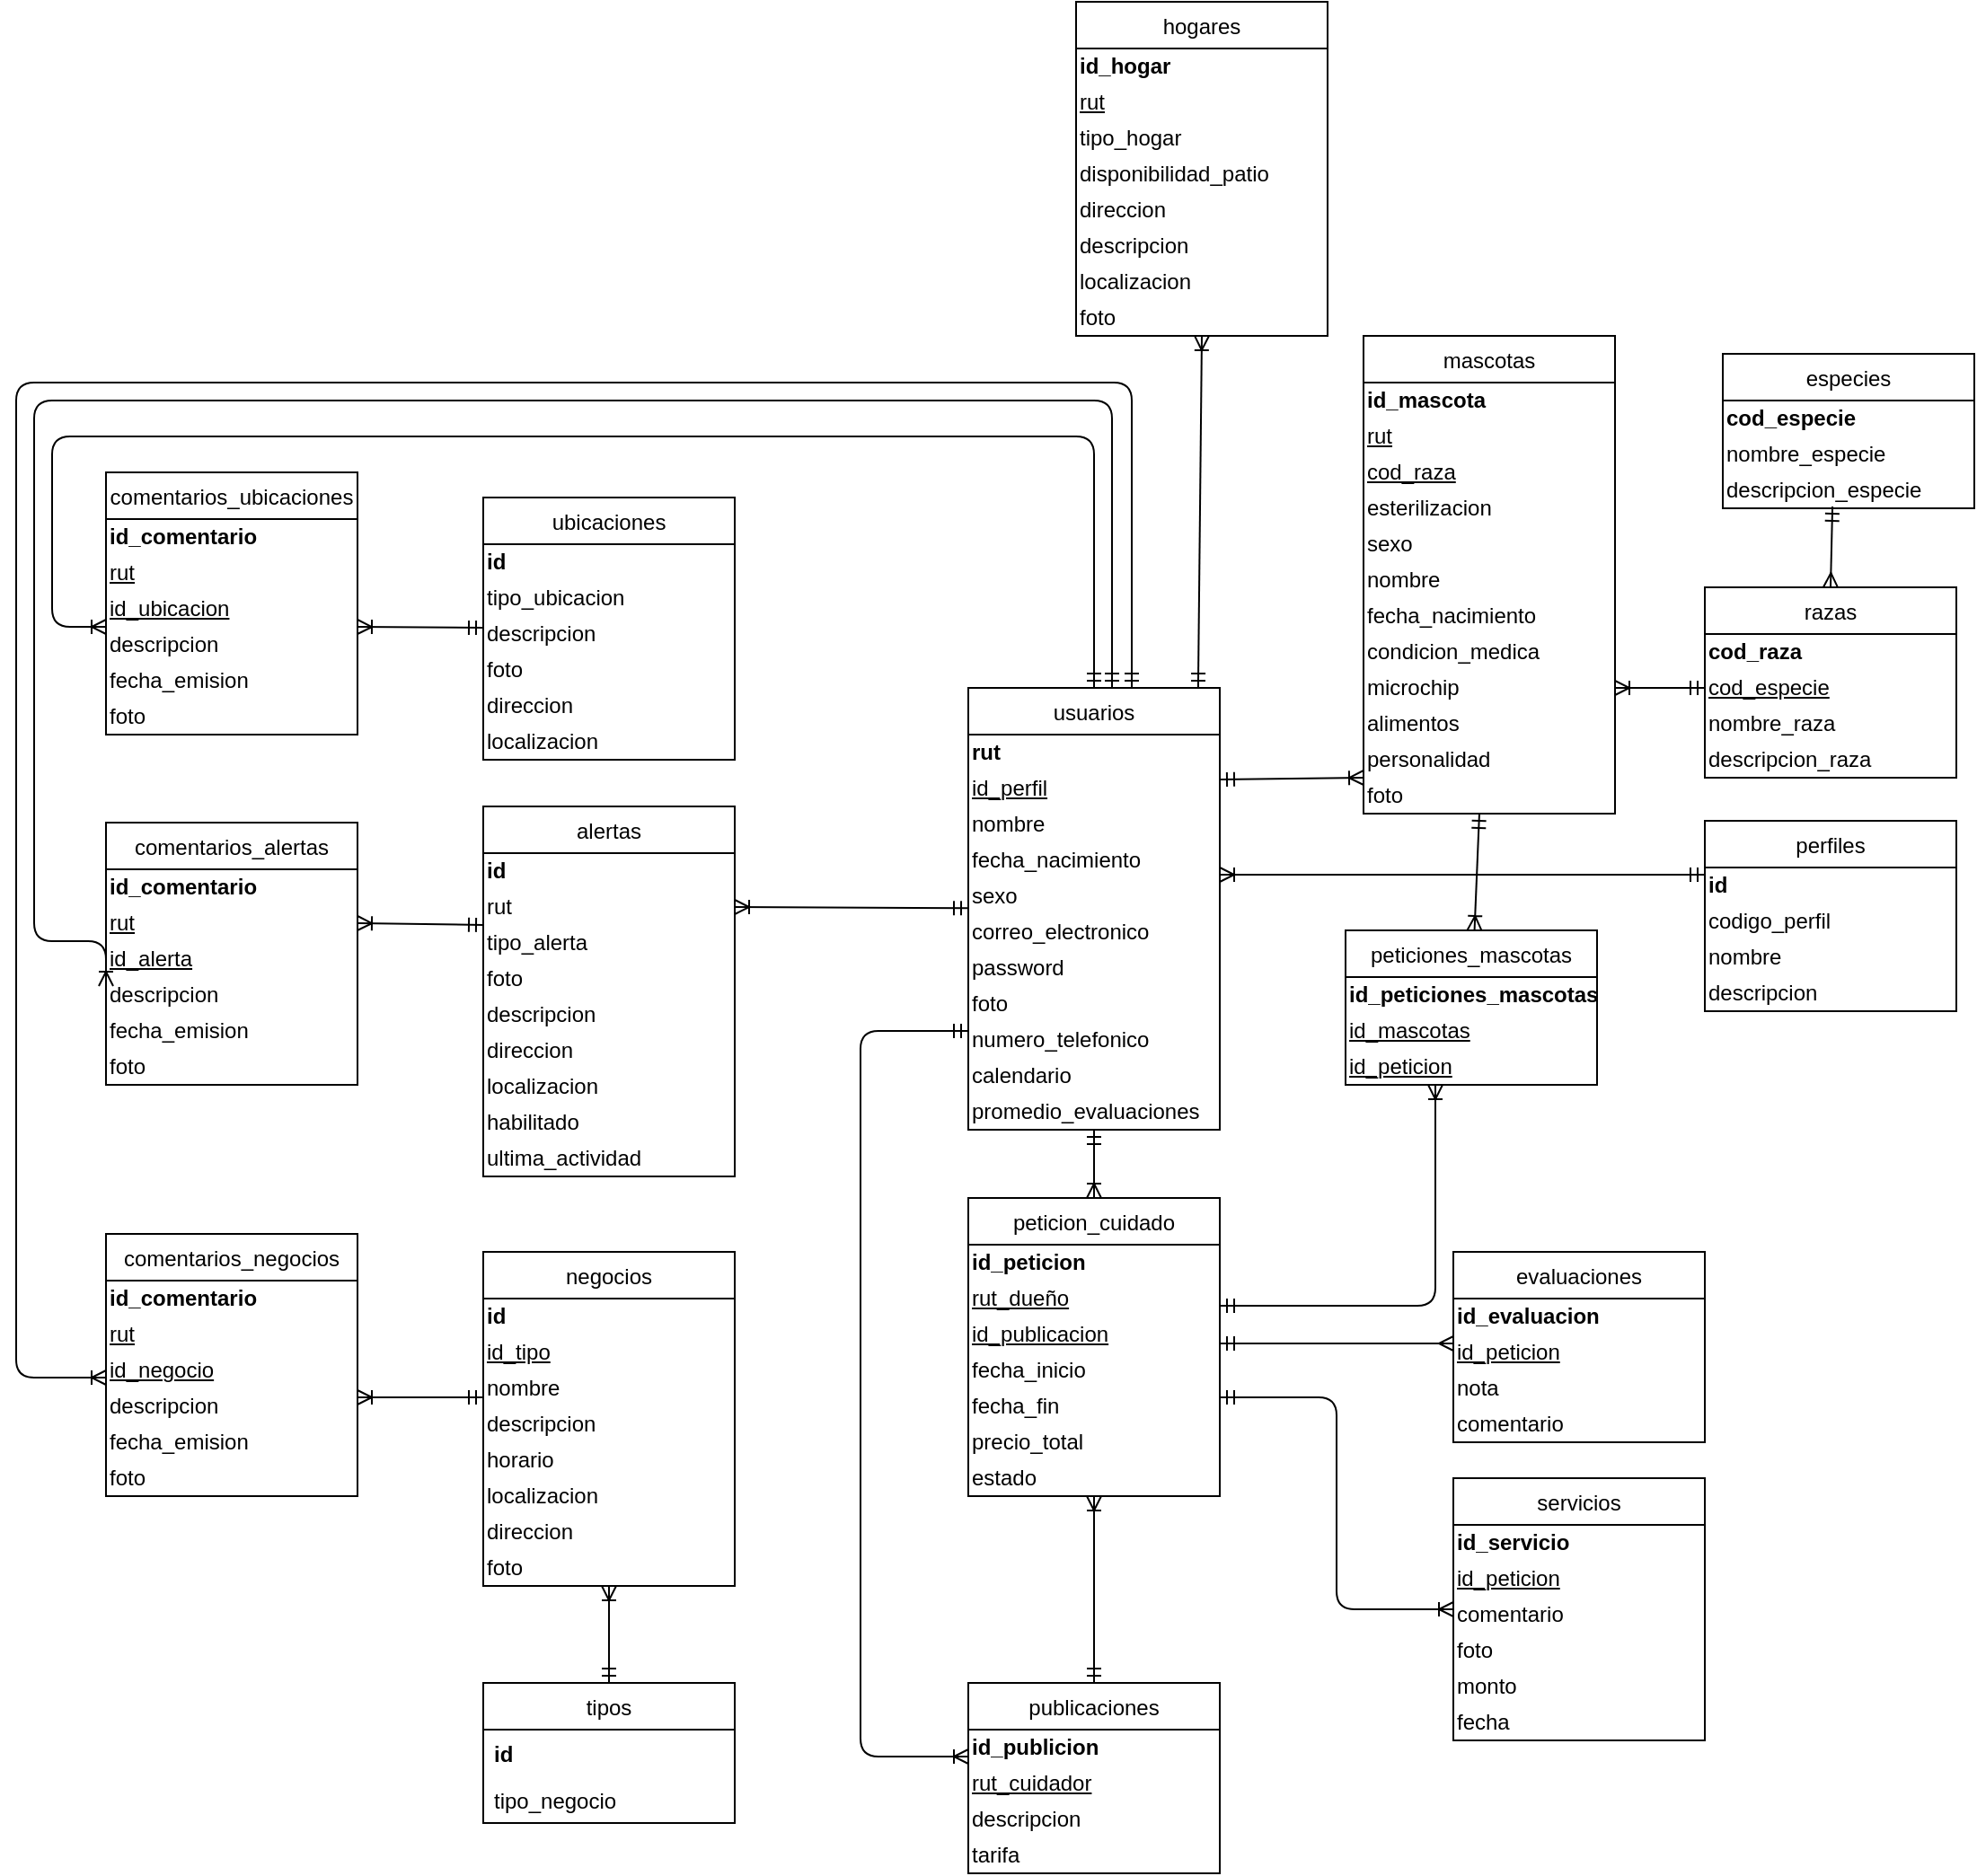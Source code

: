 <mxfile version="14.8.0"><diagram id="aYJrku9EMKudo24qxd1z" name="Page-1"><mxGraphModel dx="868" dy="2862" grid="1" gridSize="10" guides="1" tooltips="1" connect="1" arrows="1" fold="1" page="1" pageScale="1" pageWidth="827" pageHeight="1169" math="0" shadow="0"><root><mxCell id="0"/><mxCell id="1" parent="0"/><mxCell id="c9sRC5MjUOEqHkAD3L3b-1" value="usuarios" style="swimlane;fontStyle=0;childLayout=stackLayout;horizontal=1;startSize=26;fillColor=none;horizontalStack=0;resizeParent=1;resizeParentMax=0;resizeLast=0;collapsible=1;marginBottom=0;" parent="1" vertex="1"><mxGeometry x="600" y="-1304" width="140" height="246" as="geometry"/></mxCell><mxCell id="c9sRC5MjUOEqHkAD3L3b-2" value="rut" style="text;html=1;strokeColor=none;fillColor=none;align=left;verticalAlign=middle;whiteSpace=wrap;rounded=0;fontStyle=1" parent="c9sRC5MjUOEqHkAD3L3b-1" vertex="1"><mxGeometry y="26" width="140" height="20" as="geometry"/></mxCell><mxCell id="c9sRC5MjUOEqHkAD3L3b-3" value="id_perfil" style="text;html=1;strokeColor=none;fillColor=none;align=left;verticalAlign=middle;whiteSpace=wrap;rounded=0;fontStyle=4" parent="c9sRC5MjUOEqHkAD3L3b-1" vertex="1"><mxGeometry y="46" width="140" height="20" as="geometry"/></mxCell><mxCell id="c9sRC5MjUOEqHkAD3L3b-4" value="nombre" style="text;html=1;strokeColor=none;fillColor=none;align=left;verticalAlign=middle;whiteSpace=wrap;rounded=0;" parent="c9sRC5MjUOEqHkAD3L3b-1" vertex="1"><mxGeometry y="66" width="140" height="20" as="geometry"/></mxCell><mxCell id="c9sRC5MjUOEqHkAD3L3b-5" value="fecha_nacimiento" style="text;html=1;strokeColor=none;fillColor=none;align=left;verticalAlign=middle;whiteSpace=wrap;rounded=0;" parent="c9sRC5MjUOEqHkAD3L3b-1" vertex="1"><mxGeometry y="86" width="140" height="20" as="geometry"/></mxCell><mxCell id="kOnuN4DdV6ndiFWVdKKH-10" value="sexo" style="text;html=1;strokeColor=none;fillColor=none;align=left;verticalAlign=middle;whiteSpace=wrap;rounded=0;" parent="c9sRC5MjUOEqHkAD3L3b-1" vertex="1"><mxGeometry y="106" width="140" height="20" as="geometry"/></mxCell><mxCell id="c9sRC5MjUOEqHkAD3L3b-6" value="correo_electronico" style="text;html=1;strokeColor=none;fillColor=none;align=left;verticalAlign=middle;whiteSpace=wrap;rounded=0;" parent="c9sRC5MjUOEqHkAD3L3b-1" vertex="1"><mxGeometry y="126" width="140" height="20" as="geometry"/></mxCell><mxCell id="c9sRC5MjUOEqHkAD3L3b-7" value="password" style="text;html=1;strokeColor=none;fillColor=none;align=left;verticalAlign=middle;whiteSpace=wrap;rounded=0;" parent="c9sRC5MjUOEqHkAD3L3b-1" vertex="1"><mxGeometry y="146" width="140" height="20" as="geometry"/></mxCell><mxCell id="c9sRC5MjUOEqHkAD3L3b-8" value="foto" style="text;html=1;strokeColor=none;fillColor=none;align=left;verticalAlign=middle;whiteSpace=wrap;rounded=0;" parent="c9sRC5MjUOEqHkAD3L3b-1" vertex="1"><mxGeometry y="166" width="140" height="20" as="geometry"/></mxCell><mxCell id="c9sRC5MjUOEqHkAD3L3b-9" value="numero_telefonico" style="text;html=1;strokeColor=none;fillColor=none;align=left;verticalAlign=middle;whiteSpace=wrap;rounded=0;" parent="c9sRC5MjUOEqHkAD3L3b-1" vertex="1"><mxGeometry y="186" width="140" height="20" as="geometry"/></mxCell><mxCell id="c9sRC5MjUOEqHkAD3L3b-10" value="calendario" style="text;html=1;strokeColor=none;fillColor=none;align=left;verticalAlign=middle;whiteSpace=wrap;rounded=0;" parent="c9sRC5MjUOEqHkAD3L3b-1" vertex="1"><mxGeometry y="206" width="140" height="20" as="geometry"/></mxCell><mxCell id="c9sRC5MjUOEqHkAD3L3b-11" value="promedio_evaluaciones" style="text;html=1;strokeColor=none;fillColor=none;align=left;verticalAlign=middle;whiteSpace=wrap;rounded=0;" parent="c9sRC5MjUOEqHkAD3L3b-1" vertex="1"><mxGeometry y="226" width="140" height="20" as="geometry"/></mxCell><mxCell id="c9sRC5MjUOEqHkAD3L3b-12" value="perfiles" style="swimlane;fontStyle=0;childLayout=stackLayout;horizontal=1;startSize=26;fillColor=none;horizontalStack=0;resizeParent=1;resizeParentMax=0;resizeLast=0;collapsible=1;marginBottom=0;" parent="1" vertex="1"><mxGeometry x="1010" y="-1230" width="140" height="106" as="geometry"/></mxCell><mxCell id="c9sRC5MjUOEqHkAD3L3b-13" value="id" style="text;html=1;strokeColor=none;fillColor=none;align=left;verticalAlign=middle;whiteSpace=wrap;rounded=0;fontStyle=1" parent="c9sRC5MjUOEqHkAD3L3b-12" vertex="1"><mxGeometry y="26" width="140" height="20" as="geometry"/></mxCell><mxCell id="c9sRC5MjUOEqHkAD3L3b-14" value="codigo_perfil" style="text;html=1;strokeColor=none;fillColor=none;align=left;verticalAlign=middle;whiteSpace=wrap;rounded=0;" parent="c9sRC5MjUOEqHkAD3L3b-12" vertex="1"><mxGeometry y="46" width="140" height="20" as="geometry"/></mxCell><mxCell id="c9sRC5MjUOEqHkAD3L3b-15" value="nombre" style="text;html=1;strokeColor=none;fillColor=none;align=left;verticalAlign=middle;whiteSpace=wrap;rounded=0;" parent="c9sRC5MjUOEqHkAD3L3b-12" vertex="1"><mxGeometry y="66" width="140" height="20" as="geometry"/></mxCell><mxCell id="c9sRC5MjUOEqHkAD3L3b-16" value="descripcion" style="text;html=1;strokeColor=none;fillColor=none;align=left;verticalAlign=middle;whiteSpace=wrap;rounded=0;" parent="c9sRC5MjUOEqHkAD3L3b-12" vertex="1"><mxGeometry y="86" width="140" height="20" as="geometry"/></mxCell><mxCell id="c9sRC5MjUOEqHkAD3L3b-17" value="" style="endArrow=ERmandOne;html=1;endFill=0;startArrow=ERoneToMany;startFill=0;edgeStyle=orthogonalEdgeStyle;" parent="1" source="c9sRC5MjUOEqHkAD3L3b-1" target="c9sRC5MjUOEqHkAD3L3b-12" edge="1"><mxGeometry width="50" height="50" relative="1" as="geometry"><mxPoint x="1490" y="-694" as="sourcePoint"/><mxPoint x="1070" y="-1140" as="targetPoint"/><Array as="points"><mxPoint x="880" y="-1200"/><mxPoint x="880" y="-1200"/></Array></mxGeometry></mxCell><mxCell id="c9sRC5MjUOEqHkAD3L3b-18" value="mascotas" style="swimlane;fontStyle=0;childLayout=stackLayout;horizontal=1;startSize=26;fillColor=none;horizontalStack=0;resizeParent=1;resizeParentMax=0;resizeLast=0;collapsible=1;marginBottom=0;" parent="1" vertex="1"><mxGeometry x="820" y="-1500" width="140" height="266" as="geometry"/></mxCell><mxCell id="c9sRC5MjUOEqHkAD3L3b-19" value="&lt;b&gt;id_mascota&lt;/b&gt;" style="text;html=1;strokeColor=none;fillColor=none;align=left;verticalAlign=middle;whiteSpace=wrap;rounded=0;" parent="c9sRC5MjUOEqHkAD3L3b-18" vertex="1"><mxGeometry y="26" width="140" height="20" as="geometry"/></mxCell><mxCell id="c9sRC5MjUOEqHkAD3L3b-20" value="&lt;u&gt;rut&lt;/u&gt;" style="text;html=1;strokeColor=none;fillColor=none;align=left;verticalAlign=middle;whiteSpace=wrap;rounded=0;" parent="c9sRC5MjUOEqHkAD3L3b-18" vertex="1"><mxGeometry y="46" width="140" height="20" as="geometry"/></mxCell><mxCell id="c9sRC5MjUOEqHkAD3L3b-21" value="&lt;u&gt;cod_raza&lt;/u&gt;" style="text;html=1;strokeColor=none;fillColor=none;align=left;verticalAlign=middle;whiteSpace=wrap;rounded=0;" parent="c9sRC5MjUOEqHkAD3L3b-18" vertex="1"><mxGeometry y="66" width="140" height="20" as="geometry"/></mxCell><mxCell id="c9sRC5MjUOEqHkAD3L3b-23" value="esterilizacion" style="text;html=1;strokeColor=none;fillColor=none;align=left;verticalAlign=middle;whiteSpace=wrap;rounded=0;" parent="c9sRC5MjUOEqHkAD3L3b-18" vertex="1"><mxGeometry y="86" width="140" height="20" as="geometry"/></mxCell><mxCell id="c9sRC5MjUOEqHkAD3L3b-24" value="sexo" style="text;html=1;strokeColor=none;fillColor=none;align=left;verticalAlign=middle;whiteSpace=wrap;rounded=0;" parent="c9sRC5MjUOEqHkAD3L3b-18" vertex="1"><mxGeometry y="106" width="140" height="20" as="geometry"/></mxCell><mxCell id="c9sRC5MjUOEqHkAD3L3b-25" value="nombre" style="text;html=1;strokeColor=none;fillColor=none;align=left;verticalAlign=middle;whiteSpace=wrap;rounded=0;" parent="c9sRC5MjUOEqHkAD3L3b-18" vertex="1"><mxGeometry y="126" width="140" height="20" as="geometry"/></mxCell><mxCell id="c9sRC5MjUOEqHkAD3L3b-26" value="fecha_nacimiento" style="text;html=1;strokeColor=none;fillColor=none;align=left;verticalAlign=middle;whiteSpace=wrap;rounded=0;" parent="c9sRC5MjUOEqHkAD3L3b-18" vertex="1"><mxGeometry y="146" width="140" height="20" as="geometry"/></mxCell><mxCell id="c9sRC5MjUOEqHkAD3L3b-27" value="condicion_medica" style="text;html=1;strokeColor=none;fillColor=none;align=left;verticalAlign=middle;whiteSpace=wrap;rounded=0;" parent="c9sRC5MjUOEqHkAD3L3b-18" vertex="1"><mxGeometry y="166" width="140" height="20" as="geometry"/></mxCell><mxCell id="c9sRC5MjUOEqHkAD3L3b-28" value="microchip" style="text;html=1;strokeColor=none;fillColor=none;align=left;verticalAlign=middle;whiteSpace=wrap;rounded=0;" parent="c9sRC5MjUOEqHkAD3L3b-18" vertex="1"><mxGeometry y="186" width="140" height="20" as="geometry"/></mxCell><mxCell id="c9sRC5MjUOEqHkAD3L3b-29" value="alimentos" style="text;html=1;strokeColor=none;fillColor=none;align=left;verticalAlign=middle;whiteSpace=wrap;rounded=0;" parent="c9sRC5MjUOEqHkAD3L3b-18" vertex="1"><mxGeometry y="206" width="140" height="20" as="geometry"/></mxCell><mxCell id="c9sRC5MjUOEqHkAD3L3b-30" value="personalidad" style="text;html=1;strokeColor=none;fillColor=none;align=left;verticalAlign=middle;whiteSpace=wrap;rounded=0;" parent="c9sRC5MjUOEqHkAD3L3b-18" vertex="1"><mxGeometry y="226" width="140" height="20" as="geometry"/></mxCell><mxCell id="c9sRC5MjUOEqHkAD3L3b-31" value="foto" style="text;html=1;strokeColor=none;fillColor=none;align=left;verticalAlign=middle;whiteSpace=wrap;rounded=0;" parent="c9sRC5MjUOEqHkAD3L3b-18" vertex="1"><mxGeometry y="246" width="140" height="20" as="geometry"/></mxCell><mxCell id="c9sRC5MjUOEqHkAD3L3b-32" value="ubicaciones" style="swimlane;fontStyle=0;childLayout=stackLayout;horizontal=1;startSize=26;fillColor=none;horizontalStack=0;resizeParent=1;resizeParentMax=0;resizeLast=0;collapsible=1;marginBottom=0;" parent="1" vertex="1"><mxGeometry x="330" y="-1410" width="140" height="146" as="geometry"/></mxCell><mxCell id="c9sRC5MjUOEqHkAD3L3b-33" value="id" style="text;html=1;strokeColor=none;fillColor=none;align=left;verticalAlign=middle;whiteSpace=wrap;rounded=0;fontStyle=1" parent="c9sRC5MjUOEqHkAD3L3b-32" vertex="1"><mxGeometry y="26" width="140" height="20" as="geometry"/></mxCell><mxCell id="c9sRC5MjUOEqHkAD3L3b-34" value="tipo_ubicacion" style="text;html=1;strokeColor=none;fillColor=none;align=left;verticalAlign=middle;whiteSpace=wrap;rounded=0;" parent="c9sRC5MjUOEqHkAD3L3b-32" vertex="1"><mxGeometry y="46" width="140" height="20" as="geometry"/></mxCell><mxCell id="c9sRC5MjUOEqHkAD3L3b-35" value="descripcion" style="text;html=1;strokeColor=none;fillColor=none;align=left;verticalAlign=middle;whiteSpace=wrap;rounded=0;" parent="c9sRC5MjUOEqHkAD3L3b-32" vertex="1"><mxGeometry y="66" width="140" height="20" as="geometry"/></mxCell><mxCell id="c9sRC5MjUOEqHkAD3L3b-36" value="foto" style="text;html=1;strokeColor=none;fillColor=none;align=left;verticalAlign=middle;whiteSpace=wrap;rounded=0;" parent="c9sRC5MjUOEqHkAD3L3b-32" vertex="1"><mxGeometry y="86" width="140" height="20" as="geometry"/></mxCell><mxCell id="c9sRC5MjUOEqHkAD3L3b-37" value="direccion" style="text;html=1;strokeColor=none;fillColor=none;align=left;verticalAlign=middle;whiteSpace=wrap;rounded=0;" parent="c9sRC5MjUOEqHkAD3L3b-32" vertex="1"><mxGeometry y="106" width="140" height="20" as="geometry"/></mxCell><mxCell id="IQUDSJNcsBVs6MviuSkj-10" value="localizacion" style="text;html=1;strokeColor=none;fillColor=none;align=left;verticalAlign=middle;whiteSpace=wrap;rounded=0;" parent="c9sRC5MjUOEqHkAD3L3b-32" vertex="1"><mxGeometry y="126" width="140" height="20" as="geometry"/></mxCell><mxCell id="c9sRC5MjUOEqHkAD3L3b-38" value="alertas" style="swimlane;fontStyle=0;childLayout=stackLayout;horizontal=1;startSize=26;fillColor=none;horizontalStack=0;resizeParent=1;resizeParentMax=0;resizeLast=0;collapsible=1;marginBottom=0;" parent="1" vertex="1"><mxGeometry x="330" y="-1238" width="140" height="206" as="geometry"/></mxCell><mxCell id="c9sRC5MjUOEqHkAD3L3b-39" value="id" style="text;html=1;strokeColor=none;fillColor=none;align=left;verticalAlign=middle;whiteSpace=wrap;rounded=0;fontStyle=1" parent="c9sRC5MjUOEqHkAD3L3b-38" vertex="1"><mxGeometry y="26" width="140" height="20" as="geometry"/></mxCell><mxCell id="c9sRC5MjUOEqHkAD3L3b-40" value="rut" style="text;html=1;strokeColor=none;fillColor=none;align=left;verticalAlign=middle;whiteSpace=wrap;rounded=0;" parent="c9sRC5MjUOEqHkAD3L3b-38" vertex="1"><mxGeometry y="46" width="140" height="20" as="geometry"/></mxCell><mxCell id="c9sRC5MjUOEqHkAD3L3b-41" value="tipo_alerta" style="text;html=1;strokeColor=none;fillColor=none;align=left;verticalAlign=middle;whiteSpace=wrap;rounded=0;" parent="c9sRC5MjUOEqHkAD3L3b-38" vertex="1"><mxGeometry y="66" width="140" height="20" as="geometry"/></mxCell><mxCell id="c9sRC5MjUOEqHkAD3L3b-43" value="foto" style="text;html=1;strokeColor=none;fillColor=none;align=left;verticalAlign=middle;whiteSpace=wrap;rounded=0;" parent="c9sRC5MjUOEqHkAD3L3b-38" vertex="1"><mxGeometry y="86" width="140" height="20" as="geometry"/></mxCell><mxCell id="c9sRC5MjUOEqHkAD3L3b-44" value="descripcion" style="text;html=1;strokeColor=none;fillColor=none;align=left;verticalAlign=middle;whiteSpace=wrap;rounded=0;" parent="c9sRC5MjUOEqHkAD3L3b-38" vertex="1"><mxGeometry y="106" width="140" height="20" as="geometry"/></mxCell><mxCell id="c9sRC5MjUOEqHkAD3L3b-45" value="direccion" style="text;html=1;strokeColor=none;fillColor=none;align=left;verticalAlign=middle;whiteSpace=wrap;rounded=0;" parent="c9sRC5MjUOEqHkAD3L3b-38" vertex="1"><mxGeometry y="126" width="140" height="20" as="geometry"/></mxCell><mxCell id="IQUDSJNcsBVs6MviuSkj-12" value="localizacion" style="text;html=1;strokeColor=none;fillColor=none;align=left;verticalAlign=middle;whiteSpace=wrap;rounded=0;" parent="c9sRC5MjUOEqHkAD3L3b-38" vertex="1"><mxGeometry y="146" width="140" height="20" as="geometry"/></mxCell><mxCell id="c9sRC5MjUOEqHkAD3L3b-46" value="habilitado" style="text;html=1;strokeColor=none;fillColor=none;align=left;verticalAlign=middle;whiteSpace=wrap;rounded=0;" parent="c9sRC5MjUOEqHkAD3L3b-38" vertex="1"><mxGeometry y="166" width="140" height="20" as="geometry"/></mxCell><mxCell id="c9sRC5MjUOEqHkAD3L3b-47" value="ultima_actividad" style="text;html=1;strokeColor=none;fillColor=none;align=left;verticalAlign=middle;whiteSpace=wrap;rounded=0;" parent="c9sRC5MjUOEqHkAD3L3b-38" vertex="1"><mxGeometry y="186" width="140" height="20" as="geometry"/></mxCell><mxCell id="c9sRC5MjUOEqHkAD3L3b-48" value="publicaciones" style="swimlane;fontStyle=0;childLayout=stackLayout;horizontal=1;startSize=26;fillColor=none;horizontalStack=0;resizeParent=1;resizeParentMax=0;resizeLast=0;collapsible=1;marginBottom=0;align=center;" parent="1" vertex="1"><mxGeometry x="600" y="-750" width="140" height="106" as="geometry"/></mxCell><mxCell id="c9sRC5MjUOEqHkAD3L3b-49" value="id_publicion" style="text;html=1;strokeColor=none;fillColor=none;align=left;verticalAlign=middle;whiteSpace=wrap;rounded=0;fontStyle=1" parent="c9sRC5MjUOEqHkAD3L3b-48" vertex="1"><mxGeometry y="26" width="140" height="20" as="geometry"/></mxCell><mxCell id="c9sRC5MjUOEqHkAD3L3b-50" value="&lt;span&gt;rut_cuidador&lt;/span&gt;" style="text;html=1;strokeColor=none;fillColor=none;align=left;verticalAlign=middle;whiteSpace=wrap;rounded=0;fontStyle=4" parent="c9sRC5MjUOEqHkAD3L3b-48" vertex="1"><mxGeometry y="46" width="140" height="20" as="geometry"/></mxCell><mxCell id="c9sRC5MjUOEqHkAD3L3b-51" value="descripcion" style="text;html=1;strokeColor=none;fillColor=none;align=left;verticalAlign=middle;whiteSpace=wrap;rounded=0;" parent="c9sRC5MjUOEqHkAD3L3b-48" vertex="1"><mxGeometry y="66" width="140" height="20" as="geometry"/></mxCell><mxCell id="c9sRC5MjUOEqHkAD3L3b-52" value="tarifa" style="text;html=1;strokeColor=none;fillColor=none;align=left;verticalAlign=middle;whiteSpace=wrap;rounded=0;" parent="c9sRC5MjUOEqHkAD3L3b-48" vertex="1"><mxGeometry y="86" width="140" height="20" as="geometry"/></mxCell><mxCell id="c9sRC5MjUOEqHkAD3L3b-53" value="" style="endArrow=ERoneToMany;html=1;endFill=0;startArrow=ERmandOne;startFill=0;entryX=1;entryY=0.5;entryDx=0;entryDy=0;" parent="1" source="c9sRC5MjUOEqHkAD3L3b-1" target="c9sRC5MjUOEqHkAD3L3b-40" edge="1"><mxGeometry width="50" height="50" relative="1" as="geometry"><mxPoint x="600" y="-1253" as="sourcePoint"/><mxPoint x="530" y="-1244" as="targetPoint"/></mxGeometry></mxCell><mxCell id="c9sRC5MjUOEqHkAD3L3b-54" value="negocios" style="swimlane;fontStyle=0;childLayout=stackLayout;horizontal=1;startSize=26;fillColor=none;horizontalStack=0;resizeParent=1;resizeParentMax=0;resizeLast=0;collapsible=1;marginBottom=0;" parent="1" vertex="1"><mxGeometry x="330" y="-990" width="140" height="186" as="geometry"/></mxCell><mxCell id="c9sRC5MjUOEqHkAD3L3b-55" value="id" style="text;html=1;strokeColor=none;fillColor=none;align=left;verticalAlign=middle;whiteSpace=wrap;rounded=0;fontStyle=1" parent="c9sRC5MjUOEqHkAD3L3b-54" vertex="1"><mxGeometry y="26" width="140" height="20" as="geometry"/></mxCell><mxCell id="c9sRC5MjUOEqHkAD3L3b-56" value="id_tipo" style="text;html=1;strokeColor=none;fillColor=none;align=left;verticalAlign=middle;whiteSpace=wrap;rounded=0;fontStyle=4" parent="c9sRC5MjUOEqHkAD3L3b-54" vertex="1"><mxGeometry y="46" width="140" height="20" as="geometry"/></mxCell><mxCell id="c9sRC5MjUOEqHkAD3L3b-57" value="nombre" style="text;html=1;strokeColor=none;fillColor=none;align=left;verticalAlign=middle;whiteSpace=wrap;rounded=0;" parent="c9sRC5MjUOEqHkAD3L3b-54" vertex="1"><mxGeometry y="66" width="140" height="20" as="geometry"/></mxCell><mxCell id="c9sRC5MjUOEqHkAD3L3b-58" value="descripcion" style="text;html=1;strokeColor=none;fillColor=none;align=left;verticalAlign=middle;whiteSpace=wrap;rounded=0;" parent="c9sRC5MjUOEqHkAD3L3b-54" vertex="1"><mxGeometry y="86" width="140" height="20" as="geometry"/></mxCell><mxCell id="c9sRC5MjUOEqHkAD3L3b-59" value="horario" style="text;html=1;strokeColor=none;fillColor=none;align=left;verticalAlign=middle;whiteSpace=wrap;rounded=0;" parent="c9sRC5MjUOEqHkAD3L3b-54" vertex="1"><mxGeometry y="106" width="140" height="20" as="geometry"/></mxCell><mxCell id="IQUDSJNcsBVs6MviuSkj-13" value="localizacion" style="text;html=1;strokeColor=none;fillColor=none;align=left;verticalAlign=middle;whiteSpace=wrap;rounded=0;" parent="c9sRC5MjUOEqHkAD3L3b-54" vertex="1"><mxGeometry y="126" width="140" height="20" as="geometry"/></mxCell><mxCell id="c9sRC5MjUOEqHkAD3L3b-60" value="direccion" style="text;html=1;strokeColor=none;fillColor=none;align=left;verticalAlign=middle;whiteSpace=wrap;rounded=0;" parent="c9sRC5MjUOEqHkAD3L3b-54" vertex="1"><mxGeometry y="146" width="140" height="20" as="geometry"/></mxCell><mxCell id="c9sRC5MjUOEqHkAD3L3b-61" value="foto" style="text;html=1;strokeColor=none;fillColor=none;align=left;verticalAlign=middle;whiteSpace=wrap;rounded=0;" parent="c9sRC5MjUOEqHkAD3L3b-54" vertex="1"><mxGeometry y="166" width="140" height="20" as="geometry"/></mxCell><mxCell id="c9sRC5MjUOEqHkAD3L3b-62" value="especies" style="swimlane;fontStyle=0;childLayout=stackLayout;horizontal=1;startSize=26;fillColor=none;horizontalStack=0;resizeParent=1;resizeParentMax=0;resizeLast=0;collapsible=1;marginBottom=0;align=center;" parent="1" vertex="1"><mxGeometry x="1020" y="-1490" width="140" height="86" as="geometry"/></mxCell><mxCell id="c9sRC5MjUOEqHkAD3L3b-63" value="cod_especie" style="text;html=1;strokeColor=none;fillColor=none;align=left;verticalAlign=middle;whiteSpace=wrap;rounded=0;fontStyle=1" parent="c9sRC5MjUOEqHkAD3L3b-62" vertex="1"><mxGeometry y="26" width="140" height="20" as="geometry"/></mxCell><mxCell id="c9sRC5MjUOEqHkAD3L3b-64" value="nombre_especie" style="text;html=1;strokeColor=none;fillColor=none;align=left;verticalAlign=middle;whiteSpace=wrap;rounded=0;" parent="c9sRC5MjUOEqHkAD3L3b-62" vertex="1"><mxGeometry y="46" width="140" height="20" as="geometry"/></mxCell><mxCell id="c9sRC5MjUOEqHkAD3L3b-65" value="descripcion_especie" style="text;html=1;strokeColor=none;fillColor=none;align=left;verticalAlign=middle;whiteSpace=wrap;rounded=0;" parent="c9sRC5MjUOEqHkAD3L3b-62" vertex="1"><mxGeometry y="66" width="140" height="20" as="geometry"/></mxCell><mxCell id="c9sRC5MjUOEqHkAD3L3b-66" value="hogares" style="swimlane;fontStyle=0;childLayout=stackLayout;horizontal=1;startSize=26;fillColor=none;horizontalStack=0;resizeParent=1;resizeParentMax=0;resizeLast=0;collapsible=1;marginBottom=0;align=center;" parent="1" vertex="1"><mxGeometry x="660" y="-1686" width="140" height="186" as="geometry"/></mxCell><mxCell id="c9sRC5MjUOEqHkAD3L3b-67" value="id_hogar" style="text;html=1;strokeColor=none;fillColor=none;align=left;verticalAlign=middle;whiteSpace=wrap;rounded=0;fontStyle=1" parent="c9sRC5MjUOEqHkAD3L3b-66" vertex="1"><mxGeometry y="26" width="140" height="20" as="geometry"/></mxCell><mxCell id="c9sRC5MjUOEqHkAD3L3b-68" value="&lt;u&gt;rut&lt;/u&gt;" style="text;html=1;strokeColor=none;fillColor=none;align=left;verticalAlign=middle;whiteSpace=wrap;rounded=0;" parent="c9sRC5MjUOEqHkAD3L3b-66" vertex="1"><mxGeometry y="46" width="140" height="20" as="geometry"/></mxCell><mxCell id="c9sRC5MjUOEqHkAD3L3b-69" value="tipo_hogar" style="text;html=1;strokeColor=none;fillColor=none;align=left;verticalAlign=middle;whiteSpace=wrap;rounded=0;" parent="c9sRC5MjUOEqHkAD3L3b-66" vertex="1"><mxGeometry y="66" width="140" height="20" as="geometry"/></mxCell><mxCell id="c9sRC5MjUOEqHkAD3L3b-70" value="disponibilidad_patio" style="text;html=1;strokeColor=none;fillColor=none;align=left;verticalAlign=middle;whiteSpace=wrap;rounded=0;" parent="c9sRC5MjUOEqHkAD3L3b-66" vertex="1"><mxGeometry y="86" width="140" height="20" as="geometry"/></mxCell><mxCell id="c9sRC5MjUOEqHkAD3L3b-71" value="direccion" style="text;html=1;strokeColor=none;fillColor=none;align=left;verticalAlign=middle;whiteSpace=wrap;rounded=0;" parent="c9sRC5MjUOEqHkAD3L3b-66" vertex="1"><mxGeometry y="106" width="140" height="20" as="geometry"/></mxCell><mxCell id="c9sRC5MjUOEqHkAD3L3b-72" value="descripcion" style="text;html=1;strokeColor=none;fillColor=none;align=left;verticalAlign=middle;whiteSpace=wrap;rounded=0;" parent="c9sRC5MjUOEqHkAD3L3b-66" vertex="1"><mxGeometry y="126" width="140" height="20" as="geometry"/></mxCell><mxCell id="IQUDSJNcsBVs6MviuSkj-14" value="localizacion" style="text;html=1;strokeColor=none;fillColor=none;align=left;verticalAlign=middle;whiteSpace=wrap;rounded=0;" parent="c9sRC5MjUOEqHkAD3L3b-66" vertex="1"><mxGeometry y="146" width="140" height="20" as="geometry"/></mxCell><mxCell id="c9sRC5MjUOEqHkAD3L3b-73" value="foto" style="text;html=1;strokeColor=none;fillColor=none;align=left;verticalAlign=middle;whiteSpace=wrap;rounded=0;" parent="c9sRC5MjUOEqHkAD3L3b-66" vertex="1"><mxGeometry y="166" width="140" height="20" as="geometry"/></mxCell><mxCell id="c9sRC5MjUOEqHkAD3L3b-74" value="" style="endArrow=ERoneToMany;html=1;endFill=0;startArrow=ERmandOne;startFill=0;entryX=1;entryY=0.5;entryDx=0;entryDy=0;exitX=0;exitY=0.5;exitDx=0;exitDy=0;" parent="1" source="c9sRC5MjUOEqHkAD3L3b-91" target="c9sRC5MjUOEqHkAD3L3b-28" edge="1"><mxGeometry width="50" height="50" relative="1" as="geometry"><mxPoint x="990" y="-1225" as="sourcePoint"/><mxPoint x="1000" y="-1108" as="targetPoint"/></mxGeometry></mxCell><mxCell id="c9sRC5MjUOEqHkAD3L3b-75" value="" style="endArrow=ERoneToMany;html=1;endFill=0;startArrow=ERmandOne;startFill=0;exitX=0;exitY=0.75;exitDx=0;exitDy=0;edgeStyle=orthogonalEdgeStyle;entryX=1;entryY=0.25;entryDx=0;entryDy=0;" parent="1" source="c9sRC5MjUOEqHkAD3L3b-57" target="c9sRC5MjUOEqHkAD3L3b-98" edge="1"><mxGeometry width="50" height="50" relative="1" as="geometry"><mxPoint x="320" y="-975" as="sourcePoint"/><mxPoint x="217.28" y="-1189.404" as="targetPoint"/></mxGeometry></mxCell><mxCell id="c9sRC5MjUOEqHkAD3L3b-76" value="comentarios_alertas" style="swimlane;fontStyle=0;childLayout=stackLayout;horizontal=1;startSize=26;fillColor=none;horizontalStack=0;resizeParent=1;resizeParentMax=0;resizeLast=0;collapsible=1;marginBottom=0;align=center;" parent="1" vertex="1"><mxGeometry x="120" y="-1229" width="140" height="146" as="geometry"/></mxCell><mxCell id="wD0EMDPoO6Ipa8zber-W-6" value="id_comentario" style="text;html=1;strokeColor=none;fillColor=none;align=left;verticalAlign=middle;whiteSpace=wrap;rounded=0;fontStyle=1" parent="c9sRC5MjUOEqHkAD3L3b-76" vertex="1"><mxGeometry y="26" width="140" height="20" as="geometry"/></mxCell><mxCell id="c9sRC5MjUOEqHkAD3L3b-77" value="rut" style="text;html=1;strokeColor=none;fillColor=none;align=left;verticalAlign=middle;whiteSpace=wrap;rounded=0;fontStyle=4" parent="c9sRC5MjUOEqHkAD3L3b-76" vertex="1"><mxGeometry y="46" width="140" height="20" as="geometry"/></mxCell><mxCell id="c9sRC5MjUOEqHkAD3L3b-78" value="id_alerta" style="text;html=1;strokeColor=none;fillColor=none;align=left;verticalAlign=middle;whiteSpace=wrap;rounded=0;fontStyle=4" parent="c9sRC5MjUOEqHkAD3L3b-76" vertex="1"><mxGeometry y="66" width="140" height="20" as="geometry"/></mxCell><mxCell id="c9sRC5MjUOEqHkAD3L3b-79" value="descripcion" style="text;html=1;strokeColor=none;fillColor=none;align=left;verticalAlign=middle;whiteSpace=wrap;rounded=0;" parent="c9sRC5MjUOEqHkAD3L3b-76" vertex="1"><mxGeometry y="86" width="140" height="20" as="geometry"/></mxCell><mxCell id="c9sRC5MjUOEqHkAD3L3b-80" value="fecha_emision" style="text;html=1;strokeColor=none;fillColor=none;align=left;verticalAlign=middle;whiteSpace=wrap;rounded=0;" parent="c9sRC5MjUOEqHkAD3L3b-76" vertex="1"><mxGeometry y="106" width="140" height="20" as="geometry"/></mxCell><mxCell id="c9sRC5MjUOEqHkAD3L3b-81" value="foto" style="text;html=1;strokeColor=none;fillColor=none;align=left;verticalAlign=middle;whiteSpace=wrap;rounded=0;" parent="c9sRC5MjUOEqHkAD3L3b-76" vertex="1"><mxGeometry y="126" width="140" height="20" as="geometry"/></mxCell><mxCell id="c9sRC5MjUOEqHkAD3L3b-82" value="" style="endArrow=ERoneToMany;html=1;endFill=0;startArrow=ERmandOne;startFill=0;exitX=0;exitY=0;exitDx=0;exitDy=0;entryX=1;entryY=0.5;entryDx=0;entryDy=0;" parent="1" source="c9sRC5MjUOEqHkAD3L3b-41" target="c9sRC5MjUOEqHkAD3L3b-77" edge="1"><mxGeometry width="50" height="50" relative="1" as="geometry"><mxPoint x="320" y="-1073.6" as="sourcePoint"/><mxPoint x="217" y="-1117" as="targetPoint"/></mxGeometry></mxCell><mxCell id="c9sRC5MjUOEqHkAD3L3b-83" value="tipos" style="swimlane;fontStyle=0;childLayout=stackLayout;horizontal=1;startSize=26;fillColor=none;horizontalStack=0;resizeParent=1;resizeParentMax=0;resizeLast=0;collapsible=1;marginBottom=0;align=center;" parent="1" vertex="1"><mxGeometry x="330" y="-750" width="140" height="78" as="geometry"/></mxCell><mxCell id="c9sRC5MjUOEqHkAD3L3b-84" value="id" style="text;strokeColor=none;fillColor=none;align=left;verticalAlign=top;spacingLeft=4;spacingRight=4;overflow=hidden;rotatable=0;points=[[0,0.5],[1,0.5]];portConstraint=eastwest;fontStyle=1" parent="c9sRC5MjUOEqHkAD3L3b-83" vertex="1"><mxGeometry y="26" width="140" height="26" as="geometry"/></mxCell><mxCell id="c9sRC5MjUOEqHkAD3L3b-85" value="tipo_negocio" style="text;strokeColor=none;fillColor=none;align=left;verticalAlign=top;spacingLeft=4;spacingRight=4;overflow=hidden;rotatable=0;points=[[0,0.5],[1,0.5]];portConstraint=eastwest;" parent="c9sRC5MjUOEqHkAD3L3b-83" vertex="1"><mxGeometry y="52" width="140" height="26" as="geometry"/></mxCell><mxCell id="c9sRC5MjUOEqHkAD3L3b-86" value="" style="endArrow=ERoneToMany;html=1;entryX=0.5;entryY=1;entryDx=0;entryDy=0;endFill=0;startArrow=ERmandOne;startFill=0;exitX=0.5;exitY=0;exitDx=0;exitDy=0;" parent="1" source="c9sRC5MjUOEqHkAD3L3b-83" target="c9sRC5MjUOEqHkAD3L3b-61" edge="1"><mxGeometry width="50" height="50" relative="1" as="geometry"><mxPoint x="251" y="-948" as="sourcePoint"/><mxPoint x="321" y="-937.0" as="targetPoint"/></mxGeometry></mxCell><mxCell id="c9sRC5MjUOEqHkAD3L3b-87" value="" style="endArrow=ERmandOne;html=1;endFill=0;startArrow=ERoneToMany;startFill=0;exitX=1;exitY=0;exitDx=0;exitDy=0;" parent="1" source="c9sRC5MjUOEqHkAD3L3b-104" target="c9sRC5MjUOEqHkAD3L3b-32" edge="1"><mxGeometry width="50" height="50" relative="1" as="geometry"><mxPoint x="40" y="-1324" as="sourcePoint"/><mxPoint x="350" y="-1334" as="targetPoint"/></mxGeometry></mxCell><mxCell id="c9sRC5MjUOEqHkAD3L3b-88" value="" style="endArrow=ERmandOne;html=1;entryX=1;entryY=0.75;entryDx=0;entryDy=0;exitX=0;exitY=1;exitDx=0;exitDy=0;endFill=0;startArrow=ERoneToMany;startFill=0;" parent="1" source="c9sRC5MjUOEqHkAD3L3b-30" edge="1"><mxGeometry width="50" height="50" relative="1" as="geometry"><mxPoint x="835" y="-1024" as="sourcePoint"/><mxPoint x="740" y="-1253" as="targetPoint"/></mxGeometry></mxCell><mxCell id="c9sRC5MjUOEqHkAD3L3b-89" value="razas" style="swimlane;fontStyle=0;childLayout=stackLayout;horizontal=1;startSize=26;fillColor=none;horizontalStack=0;resizeParent=1;resizeParentMax=0;resizeLast=0;collapsible=1;marginBottom=0;align=center;" parent="1" vertex="1"><mxGeometry x="1010" y="-1360" width="140" height="106" as="geometry"/></mxCell><mxCell id="c9sRC5MjUOEqHkAD3L3b-90" value="cod_raza" style="text;html=1;strokeColor=none;fillColor=none;align=left;verticalAlign=middle;whiteSpace=wrap;rounded=0;fontStyle=1" parent="c9sRC5MjUOEqHkAD3L3b-89" vertex="1"><mxGeometry y="26" width="140" height="20" as="geometry"/></mxCell><mxCell id="c9sRC5MjUOEqHkAD3L3b-91" value="cod_especie" style="text;html=1;strokeColor=none;fillColor=none;align=left;verticalAlign=middle;whiteSpace=wrap;rounded=0;fontStyle=4" parent="c9sRC5MjUOEqHkAD3L3b-89" vertex="1"><mxGeometry y="46" width="140" height="20" as="geometry"/></mxCell><mxCell id="c9sRC5MjUOEqHkAD3L3b-92" value="nombre_raza" style="text;html=1;strokeColor=none;fillColor=none;align=left;verticalAlign=middle;whiteSpace=wrap;rounded=0;" parent="c9sRC5MjUOEqHkAD3L3b-89" vertex="1"><mxGeometry y="66" width="140" height="20" as="geometry"/></mxCell><mxCell id="c9sRC5MjUOEqHkAD3L3b-93" value="descripcion_raza" style="text;html=1;strokeColor=none;fillColor=none;align=left;verticalAlign=middle;whiteSpace=wrap;rounded=0;" parent="c9sRC5MjUOEqHkAD3L3b-89" vertex="1"><mxGeometry y="86" width="140" height="20" as="geometry"/></mxCell><mxCell id="c9sRC5MjUOEqHkAD3L3b-94" value="" style="endArrow=ERmany;html=1;startArrow=ERmandOne;startFill=0;endFill=0;exitX=0.436;exitY=0.95;exitDx=0;exitDy=0;entryX=0.5;entryY=0;entryDx=0;entryDy=0;exitPerimeter=0;" parent="1" source="c9sRC5MjUOEqHkAD3L3b-65" target="c9sRC5MjUOEqHkAD3L3b-89" edge="1"><mxGeometry width="50" height="50" relative="1" as="geometry"><mxPoint x="1110" y="-1214" as="sourcePoint"/><mxPoint x="1080" y="-1164" as="targetPoint"/></mxGeometry></mxCell><mxCell id="c9sRC5MjUOEqHkAD3L3b-95" value="comentarios_negocios" style="swimlane;fontStyle=0;childLayout=stackLayout;horizontal=1;startSize=26;fillColor=none;horizontalStack=0;resizeParent=1;resizeParentMax=0;resizeLast=0;collapsible=1;marginBottom=0;align=center;" parent="1" vertex="1"><mxGeometry x="120" y="-1000" width="140" height="146" as="geometry"/></mxCell><mxCell id="wD0EMDPoO6Ipa8zber-W-7" value="id_comentario" style="text;html=1;strokeColor=none;fillColor=none;align=left;verticalAlign=middle;whiteSpace=wrap;rounded=0;fontStyle=1" parent="c9sRC5MjUOEqHkAD3L3b-95" vertex="1"><mxGeometry y="26" width="140" height="20" as="geometry"/></mxCell><mxCell id="c9sRC5MjUOEqHkAD3L3b-96" value="rut" style="text;html=1;strokeColor=none;fillColor=none;align=left;verticalAlign=middle;whiteSpace=wrap;rounded=0;fontStyle=4" parent="c9sRC5MjUOEqHkAD3L3b-95" vertex="1"><mxGeometry y="46" width="140" height="20" as="geometry"/></mxCell><mxCell id="c9sRC5MjUOEqHkAD3L3b-97" value="id_negocio" style="text;html=1;strokeColor=none;fillColor=none;align=left;verticalAlign=middle;whiteSpace=wrap;rounded=0;fontStyle=4" parent="c9sRC5MjUOEqHkAD3L3b-95" vertex="1"><mxGeometry y="66" width="140" height="20" as="geometry"/></mxCell><mxCell id="c9sRC5MjUOEqHkAD3L3b-98" value="descripcion" style="text;html=1;strokeColor=none;fillColor=none;align=left;verticalAlign=middle;whiteSpace=wrap;rounded=0;" parent="c9sRC5MjUOEqHkAD3L3b-95" vertex="1"><mxGeometry y="86" width="140" height="20" as="geometry"/></mxCell><mxCell id="c9sRC5MjUOEqHkAD3L3b-99" value="fecha_emision" style="text;html=1;strokeColor=none;fillColor=none;align=left;verticalAlign=middle;whiteSpace=wrap;rounded=0;" parent="c9sRC5MjUOEqHkAD3L3b-95" vertex="1"><mxGeometry y="106" width="140" height="20" as="geometry"/></mxCell><mxCell id="c9sRC5MjUOEqHkAD3L3b-100" value="foto" style="text;html=1;strokeColor=none;fillColor=none;align=left;verticalAlign=middle;whiteSpace=wrap;rounded=0;" parent="c9sRC5MjUOEqHkAD3L3b-95" vertex="1"><mxGeometry y="126" width="140" height="20" as="geometry"/></mxCell><mxCell id="c9sRC5MjUOEqHkAD3L3b-101" value="comentarios_ubicaciones" style="swimlane;fontStyle=0;childLayout=stackLayout;horizontal=1;startSize=26;fillColor=none;horizontalStack=0;resizeParent=1;resizeParentMax=0;resizeLast=0;collapsible=1;marginBottom=0;align=center;" parent="1" vertex="1"><mxGeometry x="120" y="-1424" width="140" height="146" as="geometry"/></mxCell><mxCell id="wD0EMDPoO6Ipa8zber-W-5" value="id_comentario" style="text;html=1;strokeColor=none;fillColor=none;align=left;verticalAlign=middle;whiteSpace=wrap;rounded=0;fontStyle=1" parent="c9sRC5MjUOEqHkAD3L3b-101" vertex="1"><mxGeometry y="26" width="140" height="20" as="geometry"/></mxCell><mxCell id="c9sRC5MjUOEqHkAD3L3b-102" value="rut" style="text;html=1;strokeColor=none;fillColor=none;align=left;verticalAlign=middle;whiteSpace=wrap;rounded=0;fontStyle=4" parent="c9sRC5MjUOEqHkAD3L3b-101" vertex="1"><mxGeometry y="46" width="140" height="20" as="geometry"/></mxCell><mxCell id="c9sRC5MjUOEqHkAD3L3b-103" value="id_ubicacion" style="text;html=1;strokeColor=none;fillColor=none;align=left;verticalAlign=middle;whiteSpace=wrap;rounded=0;fontStyle=4" parent="c9sRC5MjUOEqHkAD3L3b-101" vertex="1"><mxGeometry y="66" width="140" height="20" as="geometry"/></mxCell><mxCell id="c9sRC5MjUOEqHkAD3L3b-104" value="descripcion" style="text;html=1;strokeColor=none;fillColor=none;align=left;verticalAlign=middle;whiteSpace=wrap;rounded=0;" parent="c9sRC5MjUOEqHkAD3L3b-101" vertex="1"><mxGeometry y="86" width="140" height="20" as="geometry"/></mxCell><mxCell id="c9sRC5MjUOEqHkAD3L3b-105" value="fecha_emision" style="text;html=1;strokeColor=none;fillColor=none;align=left;verticalAlign=middle;whiteSpace=wrap;rounded=0;" parent="c9sRC5MjUOEqHkAD3L3b-101" vertex="1"><mxGeometry y="106" width="140" height="20" as="geometry"/></mxCell><mxCell id="c9sRC5MjUOEqHkAD3L3b-106" value="foto" style="text;html=1;strokeColor=none;fillColor=none;align=left;verticalAlign=middle;whiteSpace=wrap;rounded=0;" parent="c9sRC5MjUOEqHkAD3L3b-101" vertex="1"><mxGeometry y="126" width="140" height="20" as="geometry"/></mxCell><mxCell id="c9sRC5MjUOEqHkAD3L3b-107" value="" style="endArrow=ERmandOne;html=1;entryX=0.5;entryY=0;entryDx=0;entryDy=0;exitX=0;exitY=0;exitDx=0;exitDy=0;edgeStyle=orthogonalEdgeStyle;endFill=0;startArrow=ERoneToMany;startFill=0;" parent="1" source="c9sRC5MjUOEqHkAD3L3b-104" target="c9sRC5MjUOEqHkAD3L3b-1" edge="1"><mxGeometry width="50" height="50" relative="1" as="geometry"><mxPoint x="550" y="-1394" as="sourcePoint"/><mxPoint x="670" y="-1314" as="targetPoint"/><Array as="points"><mxPoint x="90" y="-1338"/><mxPoint x="90" y="-1444"/><mxPoint x="670" y="-1444"/></Array></mxGeometry></mxCell><mxCell id="c9sRC5MjUOEqHkAD3L3b-108" value="" style="endArrow=ERmandOne;html=1;exitX=0;exitY=0.25;exitDx=0;exitDy=0;edgeStyle=orthogonalEdgeStyle;startArrow=ERoneToMany;startFill=0;endFill=0;" parent="1" source="c9sRC5MjUOEqHkAD3L3b-79" target="c9sRC5MjUOEqHkAD3L3b-1" edge="1"><mxGeometry width="50" height="50" relative="1" as="geometry"><mxPoint x="130.0" y="-1348" as="sourcePoint"/><mxPoint x="680" y="-1314" as="targetPoint"/><Array as="points"><mxPoint x="80" y="-1163"/><mxPoint x="80" y="-1464"/><mxPoint x="680" y="-1464"/></Array></mxGeometry></mxCell><mxCell id="c9sRC5MjUOEqHkAD3L3b-109" value="" style="endArrow=ERmandOne;html=1;entryX=0.657;entryY=0;entryDx=0;entryDy=0;entryPerimeter=0;endFill=0;startArrow=ERoneToMany;startFill=0;edgeStyle=orthogonalEdgeStyle;" parent="1" source="c9sRC5MjUOEqHkAD3L3b-95" target="c9sRC5MjUOEqHkAD3L3b-1" edge="1"><mxGeometry width="50" height="50" relative="1" as="geometry"><mxPoint x="120" y="-910" as="sourcePoint"/><mxPoint x="690.72" y="-1313.442" as="targetPoint"/><Array as="points"><mxPoint x="70" y="-920"/><mxPoint x="70" y="-1474"/><mxPoint x="691" y="-1474"/><mxPoint x="691" y="-1304"/></Array></mxGeometry></mxCell><mxCell id="c9sRC5MjUOEqHkAD3L3b-110" value="" style="endArrow=ERoneToMany;html=1;entryX=0.5;entryY=1;entryDx=0;entryDy=0;exitX=0.914;exitY=0;exitDx=0;exitDy=0;exitPerimeter=0;endFill=0;startArrow=ERmandOne;startFill=0;" parent="1" source="c9sRC5MjUOEqHkAD3L3b-1" target="c9sRC5MjUOEqHkAD3L3b-73" edge="1"><mxGeometry width="50" height="50" relative="1" as="geometry"><mxPoint x="680" y="-1144" as="sourcePoint"/><mxPoint x="730" y="-1194" as="targetPoint"/></mxGeometry></mxCell><mxCell id="c9sRC5MjUOEqHkAD3L3b-111" value="peticion_cuidado" style="swimlane;fontStyle=0;childLayout=stackLayout;horizontal=1;startSize=26;fillColor=none;horizontalStack=0;resizeParent=1;resizeParentMax=0;resizeLast=0;collapsible=1;marginBottom=0;align=center;" parent="1" vertex="1"><mxGeometry x="600" y="-1020" width="140" height="166" as="geometry"/></mxCell><mxCell id="c9sRC5MjUOEqHkAD3L3b-112" value="&lt;b&gt;id_peticion&lt;/b&gt;" style="text;html=1;strokeColor=none;fillColor=none;align=left;verticalAlign=middle;whiteSpace=wrap;rounded=0;" parent="c9sRC5MjUOEqHkAD3L3b-111" vertex="1"><mxGeometry y="26" width="140" height="20" as="geometry"/></mxCell><mxCell id="c9sRC5MjUOEqHkAD3L3b-113" value="&lt;span style=&quot;font-weight: normal&quot;&gt;&lt;u&gt;rut_dueño&lt;/u&gt;&lt;/span&gt;" style="text;html=1;strokeColor=none;fillColor=none;align=left;verticalAlign=middle;whiteSpace=wrap;rounded=0;fontStyle=1" parent="c9sRC5MjUOEqHkAD3L3b-111" vertex="1"><mxGeometry y="46" width="140" height="20" as="geometry"/></mxCell><mxCell id="c9sRC5MjUOEqHkAD3L3b-115" value="id_publicacion" style="text;html=1;strokeColor=none;fillColor=none;align=left;verticalAlign=middle;whiteSpace=wrap;rounded=0;fontStyle=4" parent="c9sRC5MjUOEqHkAD3L3b-111" vertex="1"><mxGeometry y="66" width="140" height="20" as="geometry"/></mxCell><mxCell id="c9sRC5MjUOEqHkAD3L3b-116" value="fecha_inicio" style="text;html=1;strokeColor=none;fillColor=none;align=left;verticalAlign=middle;whiteSpace=wrap;rounded=0;" parent="c9sRC5MjUOEqHkAD3L3b-111" vertex="1"><mxGeometry y="86" width="140" height="20" as="geometry"/></mxCell><mxCell id="c9sRC5MjUOEqHkAD3L3b-117" value="fecha_fin" style="text;html=1;strokeColor=none;fillColor=none;align=left;verticalAlign=middle;whiteSpace=wrap;rounded=0;" parent="c9sRC5MjUOEqHkAD3L3b-111" vertex="1"><mxGeometry y="106" width="140" height="20" as="geometry"/></mxCell><mxCell id="c9sRC5MjUOEqHkAD3L3b-118" value="precio_total" style="text;html=1;strokeColor=none;fillColor=none;align=left;verticalAlign=middle;whiteSpace=wrap;rounded=0;" parent="c9sRC5MjUOEqHkAD3L3b-111" vertex="1"><mxGeometry y="126" width="140" height="20" as="geometry"/></mxCell><mxCell id="c9sRC5MjUOEqHkAD3L3b-119" value="estado" style="text;html=1;strokeColor=none;fillColor=none;align=left;verticalAlign=middle;whiteSpace=wrap;rounded=0;" parent="c9sRC5MjUOEqHkAD3L3b-111" vertex="1"><mxGeometry y="146" width="140" height="20" as="geometry"/></mxCell><mxCell id="c9sRC5MjUOEqHkAD3L3b-120" value="" style="endArrow=ERoneToMany;html=1;endFill=0;entryX=0.5;entryY=0;entryDx=0;entryDy=0;startArrow=ERmandOne;startFill=0;" parent="1" source="c9sRC5MjUOEqHkAD3L3b-1" target="c9sRC5MjUOEqHkAD3L3b-111" edge="1"><mxGeometry width="50" height="50" relative="1" as="geometry"><mxPoint x="720" y="-994" as="sourcePoint"/><mxPoint x="660" y="-1044" as="targetPoint"/></mxGeometry></mxCell><mxCell id="c9sRC5MjUOEqHkAD3L3b-121" value="" style="endArrow=ERoneToMany;html=1;endFill=0;startArrow=ERmandOne;startFill=0;exitX=0.5;exitY=0;exitDx=0;exitDy=0;" parent="1" source="c9sRC5MjUOEqHkAD3L3b-48" target="c9sRC5MjUOEqHkAD3L3b-111" edge="1"><mxGeometry width="50" height="50" relative="1" as="geometry"><mxPoint x="660" y="-864" as="sourcePoint"/><mxPoint x="650" y="-860" as="targetPoint"/></mxGeometry></mxCell><mxCell id="c9sRC5MjUOEqHkAD3L3b-122" value="" style="endArrow=ERmandOne;html=1;endFill=0;startArrow=ERoneToMany;startFill=0;edgeStyle=orthogonalEdgeStyle;exitX=0;exitY=0.75;exitDx=0;exitDy=0;entryX=0;entryY=0.25;entryDx=0;entryDy=0;" parent="1" source="c9sRC5MjUOEqHkAD3L3b-49" target="c9sRC5MjUOEqHkAD3L3b-9" edge="1"><mxGeometry width="50" height="50" relative="1" as="geometry"><mxPoint x="570" y="-760" as="sourcePoint"/><mxPoint x="590" y="-1113" as="targetPoint"/><Array as="points"><mxPoint x="540" y="-709"/><mxPoint x="540" y="-1113"/></Array></mxGeometry></mxCell><mxCell id="c9sRC5MjUOEqHkAD3L3b-131" value="evaluaciones" style="swimlane;fontStyle=0;childLayout=stackLayout;horizontal=1;startSize=26;fillColor=none;horizontalStack=0;resizeParent=1;resizeParentMax=0;resizeLast=0;collapsible=1;marginBottom=0;align=center;" parent="1" vertex="1"><mxGeometry x="870" y="-990" width="140" height="106" as="geometry"/></mxCell><mxCell id="c9sRC5MjUOEqHkAD3L3b-132" value="&lt;b&gt;id_evaluacion&lt;/b&gt;" style="text;html=1;strokeColor=none;fillColor=none;align=left;verticalAlign=middle;whiteSpace=wrap;rounded=0;" parent="c9sRC5MjUOEqHkAD3L3b-131" vertex="1"><mxGeometry y="26" width="140" height="20" as="geometry"/></mxCell><mxCell id="kOnuN4DdV6ndiFWVdKKH-6" value="id_peticion" style="text;html=1;strokeColor=none;fillColor=none;align=left;verticalAlign=middle;whiteSpace=wrap;rounded=0;fontStyle=4" parent="c9sRC5MjUOEqHkAD3L3b-131" vertex="1"><mxGeometry y="46" width="140" height="20" as="geometry"/></mxCell><mxCell id="c9sRC5MjUOEqHkAD3L3b-135" value="nota" style="text;html=1;strokeColor=none;fillColor=none;align=left;verticalAlign=middle;whiteSpace=wrap;rounded=0;" parent="c9sRC5MjUOEqHkAD3L3b-131" vertex="1"><mxGeometry y="66" width="140" height="20" as="geometry"/></mxCell><mxCell id="c9sRC5MjUOEqHkAD3L3b-136" value="comentario" style="text;html=1;strokeColor=none;fillColor=none;align=left;verticalAlign=middle;whiteSpace=wrap;rounded=0;" parent="c9sRC5MjUOEqHkAD3L3b-131" vertex="1"><mxGeometry y="86" width="140" height="20" as="geometry"/></mxCell><mxCell id="c9sRC5MjUOEqHkAD3L3b-137" value="" style="endArrow=ERmany;html=1;endFill=0;startArrow=ERmandOne;startFill=0;entryX=0;entryY=0.25;entryDx=0;entryDy=0;" parent="1" target="kOnuN4DdV6ndiFWVdKKH-6" edge="1"><mxGeometry width="50" height="50" relative="1" as="geometry"><mxPoint x="740" y="-939" as="sourcePoint"/><mxPoint x="827" y="-941" as="targetPoint"/></mxGeometry></mxCell><mxCell id="wD0EMDPoO6Ipa8zber-W-8" value="servicios" style="swimlane;fontStyle=0;childLayout=stackLayout;horizontal=1;startSize=26;fillColor=none;horizontalStack=0;resizeParent=1;resizeParentMax=0;resizeLast=0;collapsible=1;marginBottom=0;align=center;" parent="1" vertex="1"><mxGeometry x="870" y="-864" width="140" height="146" as="geometry"/></mxCell><mxCell id="wD0EMDPoO6Ipa8zber-W-9" value="&lt;b&gt;id_servicio&lt;/b&gt;" style="text;html=1;strokeColor=none;fillColor=none;align=left;verticalAlign=middle;whiteSpace=wrap;rounded=0;" parent="wD0EMDPoO6Ipa8zber-W-8" vertex="1"><mxGeometry y="26" width="140" height="20" as="geometry"/></mxCell><mxCell id="kOnuN4DdV6ndiFWVdKKH-7" value="id_peticion" style="text;html=1;strokeColor=none;fillColor=none;align=left;verticalAlign=middle;whiteSpace=wrap;rounded=0;fontStyle=4" parent="wD0EMDPoO6Ipa8zber-W-8" vertex="1"><mxGeometry y="46" width="140" height="20" as="geometry"/></mxCell><mxCell id="wD0EMDPoO6Ipa8zber-W-12" value="comentario" style="text;html=1;strokeColor=none;fillColor=none;align=left;verticalAlign=middle;whiteSpace=wrap;rounded=0;" parent="wD0EMDPoO6Ipa8zber-W-8" vertex="1"><mxGeometry y="66" width="140" height="20" as="geometry"/></mxCell><mxCell id="wD0EMDPoO6Ipa8zber-W-13" value="foto" style="text;html=1;strokeColor=none;fillColor=none;align=left;verticalAlign=middle;whiteSpace=wrap;rounded=0;" parent="wD0EMDPoO6Ipa8zber-W-8" vertex="1"><mxGeometry y="86" width="140" height="20" as="geometry"/></mxCell><mxCell id="kOnuN4DdV6ndiFWVdKKH-1" value="monto" style="text;html=1;strokeColor=none;fillColor=none;align=left;verticalAlign=middle;whiteSpace=wrap;rounded=0;" parent="wD0EMDPoO6Ipa8zber-W-8" vertex="1"><mxGeometry y="106" width="140" height="20" as="geometry"/></mxCell><mxCell id="kOnuN4DdV6ndiFWVdKKH-9" value="fecha" style="text;html=1;strokeColor=none;fillColor=none;align=left;verticalAlign=middle;whiteSpace=wrap;rounded=0;" parent="wD0EMDPoO6Ipa8zber-W-8" vertex="1"><mxGeometry y="126" width="140" height="20" as="geometry"/></mxCell><mxCell id="wD0EMDPoO6Ipa8zber-W-15" value="" style="endArrow=ERmandOne;html=1;endFill=0;startArrow=ERoneToMany;startFill=0;entryX=1;entryY=0.25;entryDx=0;entryDy=0;edgeStyle=orthogonalEdgeStyle;" parent="1" source="wD0EMDPoO6Ipa8zber-W-8" target="c9sRC5MjUOEqHkAD3L3b-117" edge="1"><mxGeometry width="50" height="50" relative="1" as="geometry"><mxPoint x="830" y="-800" as="sourcePoint"/><mxPoint x="890" y="-894" as="targetPoint"/></mxGeometry></mxCell><mxCell id="IQUDSJNcsBVs6MviuSkj-1" value="peticiones_mascotas" style="swimlane;fontStyle=0;childLayout=stackLayout;horizontal=1;startSize=26;fillColor=none;horizontalStack=0;resizeParent=1;resizeParentMax=0;resizeLast=0;collapsible=1;marginBottom=0;align=center;" parent="1" vertex="1"><mxGeometry x="810" y="-1169" width="140" height="86" as="geometry"/></mxCell><mxCell id="IQUDSJNcsBVs6MviuSkj-2" value="&lt;b&gt;id_peticiones_mascotas&lt;/b&gt;" style="text;html=1;strokeColor=none;fillColor=none;align=left;verticalAlign=middle;whiteSpace=wrap;rounded=0;" parent="IQUDSJNcsBVs6MviuSkj-1" vertex="1"><mxGeometry y="26" width="140" height="20" as="geometry"/></mxCell><mxCell id="IQUDSJNcsBVs6MviuSkj-3" value="id_mascotas" style="text;html=1;strokeColor=none;fillColor=none;align=left;verticalAlign=middle;whiteSpace=wrap;rounded=0;fontStyle=4" parent="IQUDSJNcsBVs6MviuSkj-1" vertex="1"><mxGeometry y="46" width="140" height="20" as="geometry"/></mxCell><mxCell id="IQUDSJNcsBVs6MviuSkj-4" value="&lt;u&gt;id_peticion&lt;/u&gt;" style="text;html=1;strokeColor=none;fillColor=none;align=left;verticalAlign=middle;whiteSpace=wrap;rounded=0;" parent="IQUDSJNcsBVs6MviuSkj-1" vertex="1"><mxGeometry y="66" width="140" height="20" as="geometry"/></mxCell><mxCell id="IQUDSJNcsBVs6MviuSkj-7" value="" style="endArrow=ERoneToMany;html=1;endFill=0;startArrow=ERmandOne;startFill=0;edgeStyle=orthogonalEdgeStyle;" parent="1" source="c9sRC5MjUOEqHkAD3L3b-111" target="IQUDSJNcsBVs6MviuSkj-1" edge="1"><mxGeometry width="50" height="50" relative="1" as="geometry"><mxPoint x="790" y="-980" as="sourcePoint"/><mxPoint x="840" y="-1030" as="targetPoint"/><Array as="points"><mxPoint x="860" y="-960"/></Array></mxGeometry></mxCell><mxCell id="IQUDSJNcsBVs6MviuSkj-8" value="" style="endArrow=ERoneToMany;html=1;endFill=0;startArrow=ERmandOne;startFill=0;" parent="1" source="c9sRC5MjUOEqHkAD3L3b-18" target="IQUDSJNcsBVs6MviuSkj-1" edge="1"><mxGeometry width="50" height="50" relative="1" as="geometry"><mxPoint x="800" y="-970" as="sourcePoint"/><mxPoint x="850" y="-1020" as="targetPoint"/></mxGeometry></mxCell></root></mxGraphModel></diagram></mxfile>